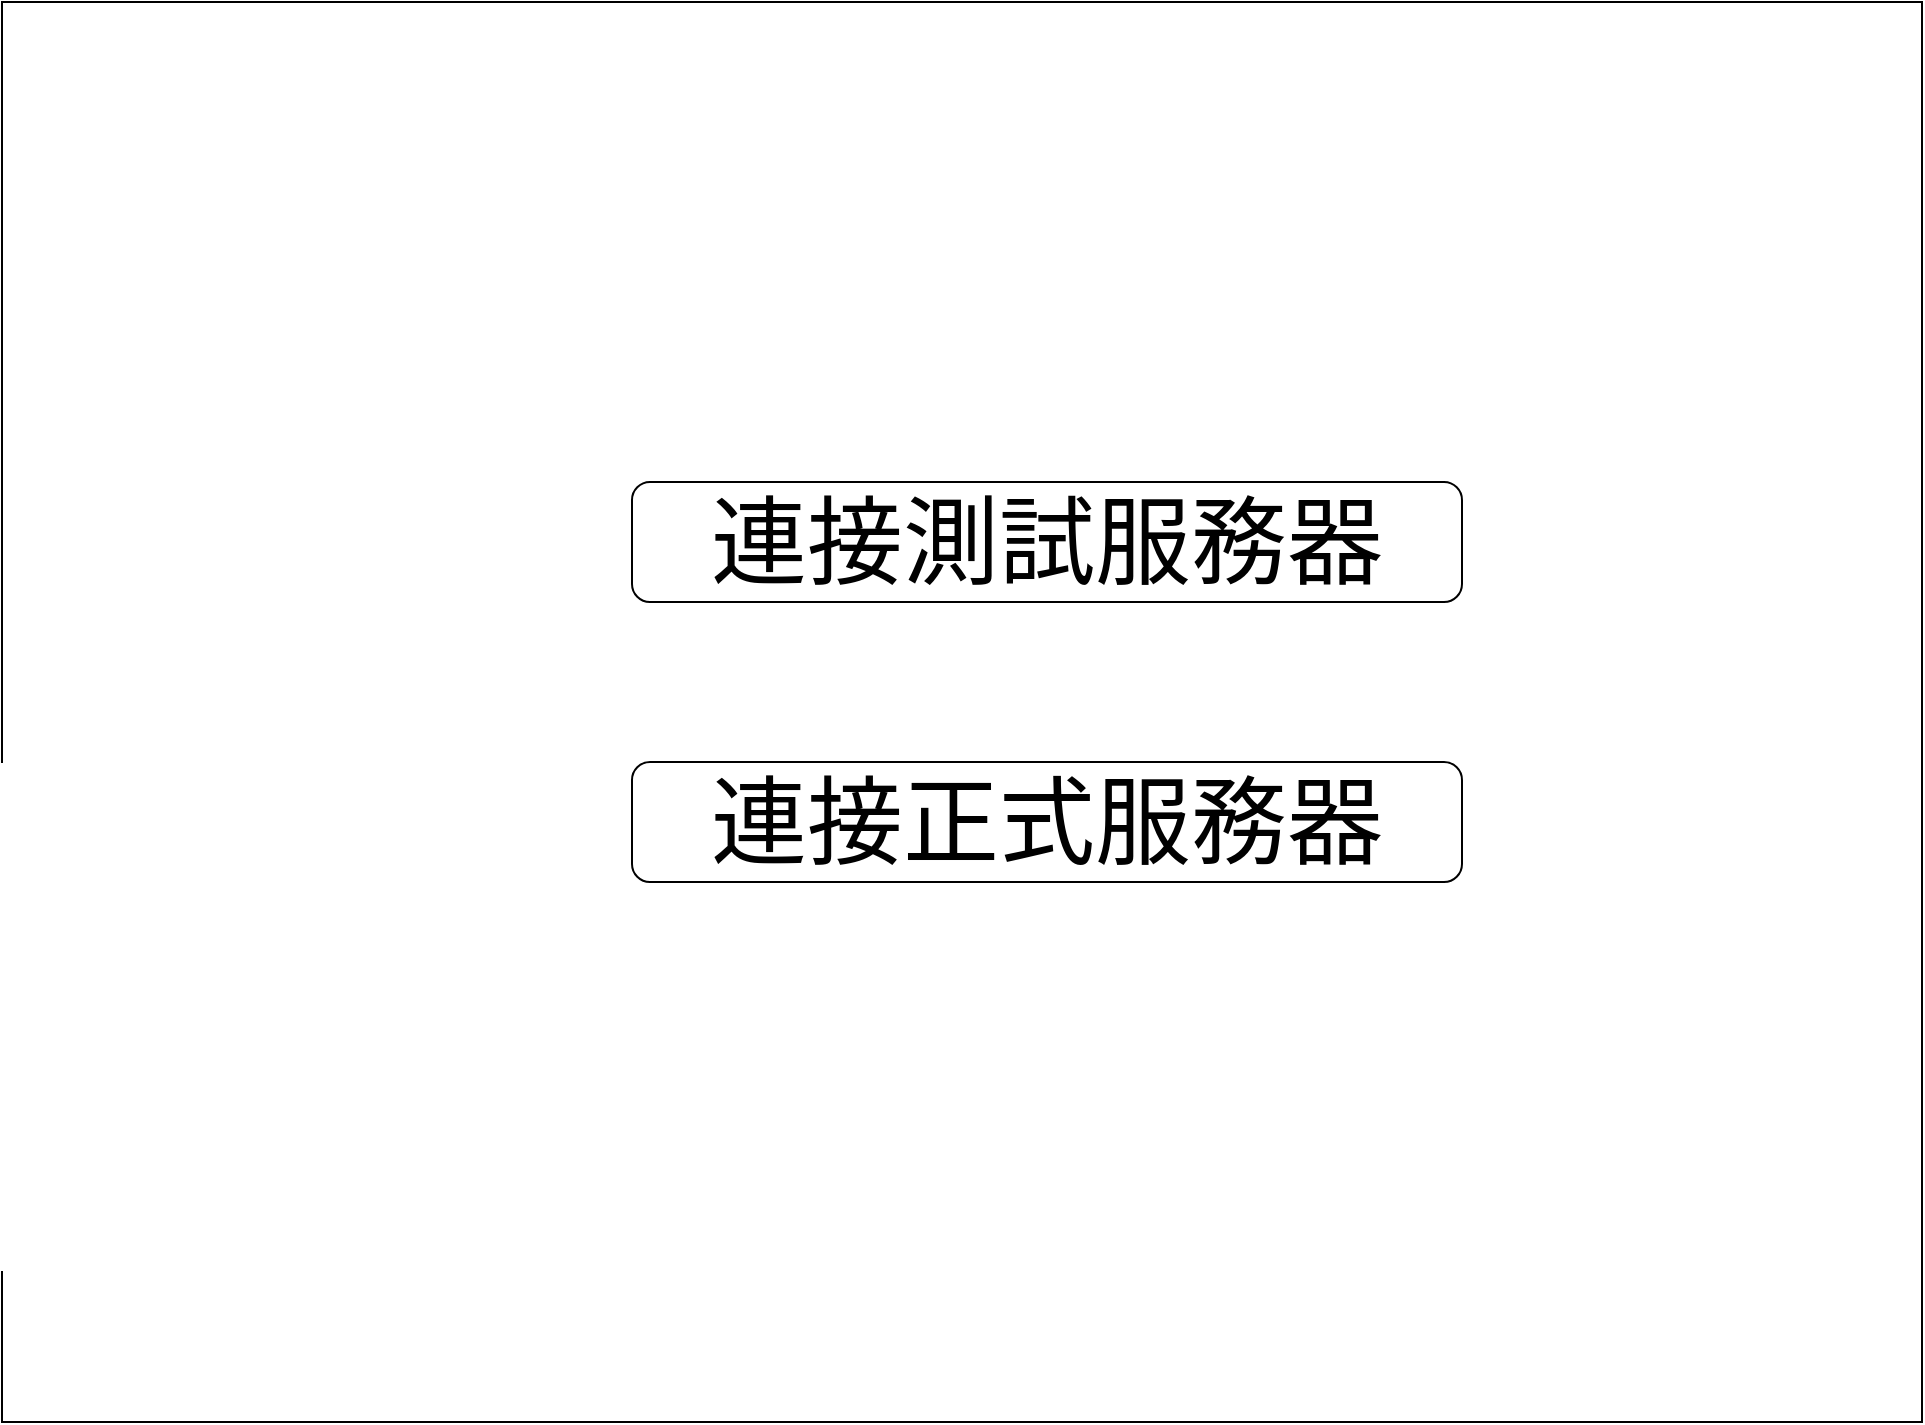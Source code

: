 <mxfile version="19.0.1" type="github" pages="4">
  <diagram id="Bbdv9YeGxL54_T4Fy8lq" name="Page-2">
    <mxGraphModel dx="2417" dy="712" grid="1" gridSize="10" guides="1" tooltips="1" connect="1" arrows="1" fold="1" page="1" pageScale="1" pageWidth="827" pageHeight="1169" math="0" shadow="0">
      <root>
        <mxCell id="0" />
        <mxCell id="1" parent="0" />
        <mxCell id="tpYlpwRIXDLrp4thxZ5S-1" value="" style="rounded=0;whiteSpace=wrap;html=1;" parent="1" vertex="1">
          <mxGeometry x="-400" y="10" width="960" height="710" as="geometry" />
        </mxCell>
        <UserObject label="連接測試服務器" id="tpYlpwRIXDLrp4thxZ5S-2">
          <mxCell style="rounded=1;whiteSpace=wrap;html=1;fontSize=48;" parent="1" vertex="1">
            <mxGeometry x="-85" y="250" width="415" height="60" as="geometry" />
          </mxCell>
        </UserObject>
        <UserObject label="連接正式服務器" link="data:page/id,SUjVGLZJdwDgN1-7lfVK" id="tpYlpwRIXDLrp4thxZ5S-3">
          <mxCell style="rounded=1;whiteSpace=wrap;html=1;fontSize=48;" parent="1" vertex="1">
            <mxGeometry x="-85" y="390" width="415" height="60" as="geometry" />
          </mxCell>
        </UserObject>
      </root>
    </mxGraphModel>
  </diagram>
  <diagram id="SUjVGLZJdwDgN1-7lfVK" name="Page-1">
    <mxGraphModel dx="1590" dy="712" grid="1" gridSize="10" guides="1" tooltips="1" connect="1" arrows="1" fold="1" page="1" pageScale="1" pageWidth="827" pageHeight="1169" math="0" shadow="0">
      <root>
        <mxCell id="0" />
        <mxCell id="1" parent="0" />
        <mxCell id="KKFR9cJwRMnsPI8i3_yQ-1" value="" style="rounded=0;whiteSpace=wrap;html=1;" parent="1" vertex="1">
          <mxGeometry x="50" y="40" width="1090" height="950" as="geometry" />
        </mxCell>
        <mxCell id="KKFR9cJwRMnsPI8i3_yQ-2" value="&lt;font style=&quot;font-size: 24px;&quot;&gt;導入文件&lt;/font&gt;" style="rounded=1;whiteSpace=wrap;html=1;" parent="1" vertex="1">
          <mxGeometry x="615" y="110" width="120" height="60" as="geometry" />
        </mxCell>
        <mxCell id="KKFR9cJwRMnsPI8i3_yQ-5" value="" style="shape=table;startSize=0;container=1;collapsible=0;childLayout=tableLayout;fontSize=24;" parent="1" vertex="1">
          <mxGeometry x="615" y="250" width="200" height="370" as="geometry" />
        </mxCell>
        <mxCell id="KKFR9cJwRMnsPI8i3_yQ-6" value="" style="shape=tableRow;horizontal=0;startSize=0;swimlaneHead=0;swimlaneBody=0;top=0;left=0;bottom=0;right=0;collapsible=0;dropTarget=0;fillColor=none;points=[[0,0.5],[1,0.5]];portConstraint=eastwest;fontSize=24;" parent="KKFR9cJwRMnsPI8i3_yQ-5" vertex="1">
          <mxGeometry width="200" height="93" as="geometry" />
        </mxCell>
        <mxCell id="KKFR9cJwRMnsPI8i3_yQ-7" value="path1" style="shape=partialRectangle;html=1;whiteSpace=wrap;connectable=0;overflow=hidden;fillColor=none;top=0;left=0;bottom=0;right=0;pointerEvents=1;fontSize=24;" parent="KKFR9cJwRMnsPI8i3_yQ-6" vertex="1">
          <mxGeometry width="200" height="93" as="geometry">
            <mxRectangle width="200" height="93" as="alternateBounds" />
          </mxGeometry>
        </mxCell>
        <mxCell id="KKFR9cJwRMnsPI8i3_yQ-8" value="" style="shape=tableRow;horizontal=0;startSize=0;swimlaneHead=0;swimlaneBody=0;top=0;left=0;bottom=0;right=0;collapsible=0;dropTarget=0;fillColor=none;points=[[0,0.5],[1,0.5]];portConstraint=eastwest;fontSize=24;" parent="KKFR9cJwRMnsPI8i3_yQ-5" vertex="1">
          <mxGeometry y="93" width="200" height="92" as="geometry" />
        </mxCell>
        <mxCell id="KKFR9cJwRMnsPI8i3_yQ-9" value="&lt;span style=&quot;&quot;&gt;path2&lt;/span&gt;" style="shape=partialRectangle;html=1;whiteSpace=wrap;connectable=0;overflow=hidden;fillColor=none;top=0;left=0;bottom=0;right=0;pointerEvents=1;fontSize=24;" parent="KKFR9cJwRMnsPI8i3_yQ-8" vertex="1">
          <mxGeometry width="200" height="92" as="geometry">
            <mxRectangle width="200" height="92" as="alternateBounds" />
          </mxGeometry>
        </mxCell>
        <mxCell id="KKFR9cJwRMnsPI8i3_yQ-10" value="" style="shape=tableRow;horizontal=0;startSize=0;swimlaneHead=0;swimlaneBody=0;top=0;left=0;bottom=0;right=0;collapsible=0;dropTarget=0;fillColor=none;points=[[0,0.5],[1,0.5]];portConstraint=eastwest;fontSize=24;" parent="KKFR9cJwRMnsPI8i3_yQ-5" vertex="1">
          <mxGeometry y="185" width="200" height="93" as="geometry" />
        </mxCell>
        <mxCell id="KKFR9cJwRMnsPI8i3_yQ-11" value="&lt;span style=&quot;&quot;&gt;path3&lt;br&gt;&lt;/span&gt;" style="shape=partialRectangle;html=1;whiteSpace=wrap;connectable=0;overflow=hidden;fillColor=none;top=0;left=0;bottom=0;right=0;pointerEvents=1;fontSize=24;" parent="KKFR9cJwRMnsPI8i3_yQ-10" vertex="1">
          <mxGeometry width="200" height="93" as="geometry">
            <mxRectangle width="200" height="93" as="alternateBounds" />
          </mxGeometry>
        </mxCell>
        <mxCell id="KKFR9cJwRMnsPI8i3_yQ-12" value="" style="shape=tableRow;horizontal=0;startSize=0;swimlaneHead=0;swimlaneBody=0;top=0;left=0;bottom=0;right=0;collapsible=0;dropTarget=0;fillColor=none;points=[[0,0.5],[1,0.5]];portConstraint=eastwest;fontSize=24;" parent="KKFR9cJwRMnsPI8i3_yQ-5" vertex="1">
          <mxGeometry y="278" width="200" height="92" as="geometry" />
        </mxCell>
        <mxCell id="KKFR9cJwRMnsPI8i3_yQ-13" value="&lt;span style=&quot;&quot;&gt;path4&lt;/span&gt;" style="shape=partialRectangle;html=1;whiteSpace=wrap;connectable=0;overflow=hidden;fillColor=none;top=0;left=0;bottom=0;right=0;pointerEvents=1;fontSize=24;" parent="KKFR9cJwRMnsPI8i3_yQ-12" vertex="1">
          <mxGeometry width="200" height="92" as="geometry">
            <mxRectangle width="200" height="92" as="alternateBounds" />
          </mxGeometry>
        </mxCell>
        <mxCell id="KKFR9cJwRMnsPI8i3_yQ-15" value="公棚" style="rounded=1;whiteSpace=wrap;html=1;fontSize=24;" parent="1" vertex="1">
          <mxGeometry x="80" y="100" width="240" height="60" as="geometry" />
        </mxCell>
        <mxCell id="KKFR9cJwRMnsPI8i3_yQ-16" value="" style="shape=table;startSize=0;container=1;collapsible=0;childLayout=tableLayout;fontSize=24;" parent="1" vertex="1">
          <mxGeometry x="80" y="250" width="240" height="380" as="geometry" />
        </mxCell>
        <mxCell id="KKFR9cJwRMnsPI8i3_yQ-17" value="" style="shape=tableRow;horizontal=0;startSize=0;swimlaneHead=0;swimlaneBody=0;top=0;left=0;bottom=0;right=0;collapsible=0;dropTarget=0;fillColor=none;points=[[0,0.5],[1,0.5]];portConstraint=eastwest;fontSize=24;" parent="KKFR9cJwRMnsPI8i3_yQ-16" vertex="1">
          <mxGeometry width="240" height="95" as="geometry" />
        </mxCell>
        <mxCell id="KKFR9cJwRMnsPI8i3_yQ-18" value="oldpath1" style="shape=partialRectangle;html=1;whiteSpace=wrap;connectable=0;overflow=hidden;fillColor=none;top=0;left=0;bottom=0;right=0;pointerEvents=1;fontSize=24;" parent="KKFR9cJwRMnsPI8i3_yQ-17" vertex="1">
          <mxGeometry width="240" height="95" as="geometry">
            <mxRectangle width="240" height="95" as="alternateBounds" />
          </mxGeometry>
        </mxCell>
        <mxCell id="KKFR9cJwRMnsPI8i3_yQ-19" value="" style="shape=tableRow;horizontal=0;startSize=0;swimlaneHead=0;swimlaneBody=0;top=0;left=0;bottom=0;right=0;collapsible=0;dropTarget=0;fillColor=none;points=[[0,0.5],[1,0.5]];portConstraint=eastwest;fontSize=24;" parent="KKFR9cJwRMnsPI8i3_yQ-16" vertex="1">
          <mxGeometry y="95" width="240" height="95" as="geometry" />
        </mxCell>
        <mxCell id="KKFR9cJwRMnsPI8i3_yQ-20" value="&lt;span style=&quot;&quot;&gt;oldpath2&lt;/span&gt;" style="shape=partialRectangle;html=1;whiteSpace=wrap;connectable=0;overflow=hidden;fillColor=none;top=0;left=0;bottom=0;right=0;pointerEvents=1;fontSize=24;" parent="KKFR9cJwRMnsPI8i3_yQ-19" vertex="1">
          <mxGeometry width="240" height="95" as="geometry">
            <mxRectangle width="240" height="95" as="alternateBounds" />
          </mxGeometry>
        </mxCell>
        <mxCell id="KKFR9cJwRMnsPI8i3_yQ-21" value="" style="shape=tableRow;horizontal=0;startSize=0;swimlaneHead=0;swimlaneBody=0;top=0;left=0;bottom=0;right=0;collapsible=0;dropTarget=0;fillColor=none;points=[[0,0.5],[1,0.5]];portConstraint=eastwest;fontSize=24;" parent="KKFR9cJwRMnsPI8i3_yQ-16" vertex="1">
          <mxGeometry y="190" width="240" height="95" as="geometry" />
        </mxCell>
        <mxCell id="KKFR9cJwRMnsPI8i3_yQ-22" value="&lt;span style=&quot;&quot;&gt;oldpath3&lt;/span&gt;" style="shape=partialRectangle;html=1;whiteSpace=wrap;connectable=0;overflow=hidden;fillColor=none;top=0;left=0;bottom=0;right=0;pointerEvents=1;fontSize=24;" parent="KKFR9cJwRMnsPI8i3_yQ-21" vertex="1">
          <mxGeometry width="240" height="95" as="geometry">
            <mxRectangle width="240" height="95" as="alternateBounds" />
          </mxGeometry>
        </mxCell>
        <mxCell id="KKFR9cJwRMnsPI8i3_yQ-23" value="" style="shape=tableRow;horizontal=0;startSize=0;swimlaneHead=0;swimlaneBody=0;top=0;left=0;bottom=0;right=0;collapsible=0;dropTarget=0;fillColor=none;points=[[0,0.5],[1,0.5]];portConstraint=eastwest;fontSize=24;" parent="KKFR9cJwRMnsPI8i3_yQ-16" vertex="1">
          <mxGeometry y="285" width="240" height="95" as="geometry" />
        </mxCell>
        <mxCell id="KKFR9cJwRMnsPI8i3_yQ-24" value="&lt;span style=&quot;&quot;&gt;oldpath4&lt;/span&gt;" style="shape=partialRectangle;html=1;whiteSpace=wrap;connectable=0;overflow=hidden;fillColor=none;top=0;left=0;bottom=0;right=0;pointerEvents=1;fontSize=24;" parent="KKFR9cJwRMnsPI8i3_yQ-23" vertex="1">
          <mxGeometry width="240" height="95" as="geometry">
            <mxRectangle width="240" height="95" as="alternateBounds" />
          </mxGeometry>
        </mxCell>
        <mxCell id="KKFR9cJwRMnsPI8i3_yQ-25" value="插入" style="rounded=1;whiteSpace=wrap;html=1;fontSize=24;" parent="1" vertex="1">
          <mxGeometry x="390" y="555" width="120" height="60" as="geometry" />
        </mxCell>
        <mxCell id="KKFR9cJwRMnsPI8i3_yQ-26" value="刪除" style="rounded=1;whiteSpace=wrap;html=1;fontSize=24;" parent="1" vertex="1">
          <mxGeometry x="390" y="460" width="120" height="60" as="geometry" />
        </mxCell>
        <mxCell id="KKFR9cJwRMnsPI8i3_yQ-27" value="刪除公棚" style="rounded=1;whiteSpace=wrap;html=1;fontSize=24;" parent="1" vertex="1">
          <mxGeometry x="80" y="170" width="120" height="60" as="geometry" />
        </mxCell>
        <mxCell id="KKFR9cJwRMnsPI8i3_yQ-29" value="修改人" style="rounded=0;whiteSpace=wrap;html=1;fontSize=24;" parent="1" vertex="1">
          <mxGeometry x="80" y="650" width="190" height="60" as="geometry" />
        </mxCell>
        <mxCell id="OaRFJk9fQ_TJpICYiU1D-1" value="&lt;font style=&quot;font-size: 24px;&quot;&gt;修改名字&lt;/font&gt;" style="rounded=0;whiteSpace=wrap;html=1;" parent="1" vertex="1">
          <mxGeometry x="840" y="250" width="220" height="60" as="geometry" />
        </mxCell>
        <mxCell id="OaRFJk9fQ_TJpICYiU1D-2" value="新增前綴" style="rounded=1;whiteSpace=wrap;html=1;fontSize=24;" parent="1" vertex="1">
          <mxGeometry x="840" y="330" width="100" height="60" as="geometry" />
        </mxCell>
        <mxCell id="OaRFJk9fQ_TJpICYiU1D-3" value="新增後綴" style="rounded=1;whiteSpace=wrap;html=1;fontSize=24;" parent="1" vertex="1">
          <mxGeometry x="950" y="330" width="120" height="60" as="geometry" />
        </mxCell>
        <mxCell id="O1aJg7r4H6-Ohlm1rsXm-1" value="&lt;font style=&quot;font-size: 24px;&quot;&gt;搜索路徑&lt;/font&gt;" style="rounded=0;whiteSpace=wrap;html=1;" parent="1" vertex="1">
          <mxGeometry x="840" y="450" width="245" height="60" as="geometry" />
        </mxCell>
        <mxCell id="O1aJg7r4H6-Ohlm1rsXm-2" value="&lt;font style=&quot;font-size: 24px;&quot;&gt;間隔符&lt;/font&gt;" style="rounded=0;whiteSpace=wrap;html=1;" parent="1" vertex="1">
          <mxGeometry x="840" y="520" width="85" height="60" as="geometry" />
        </mxCell>
        <mxCell id="O1aJg7r4H6-Ohlm1rsXm-3" value="搜索" style="rounded=1;whiteSpace=wrap;html=1;fontSize=24;" parent="1" vertex="1">
          <mxGeometry x="950" y="520" width="120" height="60" as="geometry" />
        </mxCell>
        <mxCell id="O1aJg7r4H6-Ohlm1rsXm-4" value="&lt;font style=&quot;font-size: 24px;&quot;&gt;搜索路徑&lt;/font&gt;" style="rounded=0;whiteSpace=wrap;html=1;" parent="1" vertex="1">
          <mxGeometry x="330" y="250" width="245" height="60" as="geometry" />
        </mxCell>
        <mxCell id="O1aJg7r4H6-Ohlm1rsXm-5" value="&lt;font style=&quot;font-size: 24px;&quot;&gt;間隔符&lt;/font&gt;" style="rounded=0;whiteSpace=wrap;html=1;" parent="1" vertex="1">
          <mxGeometry x="330" y="320" width="85" height="60" as="geometry" />
        </mxCell>
        <mxCell id="O1aJg7r4H6-Ohlm1rsXm-6" value="搜索" style="rounded=1;whiteSpace=wrap;html=1;fontSize=24;" parent="1" vertex="1">
          <mxGeometry x="440" y="320" width="120" height="60" as="geometry" />
        </mxCell>
        <mxCell id="2X-hTSzbvfUWBE6KHMRb-1" value="&lt;font style=&quot;font-size: 24px;&quot;&gt;展示路徑&lt;/font&gt;" style="rounded=1;whiteSpace=wrap;html=1;fontSize=36;" vertex="1" parent="1">
          <mxGeometry x="840" y="650" width="120" height="60" as="geometry" />
        </mxCell>
        <mxCell id="ZVfqMEbXEOwHbfPLu8ht-1" value="輸入公棚名字" style="rounded=1;whiteSpace=wrap;html=1;fontSize=24;" vertex="1" parent="1">
          <mxGeometry x="354" y="100" width="176" height="60" as="geometry" />
        </mxCell>
        <mxCell id="ZVfqMEbXEOwHbfPLu8ht-2" value="新增公棚" style="rounded=1;whiteSpace=wrap;html=1;fontSize=24;" vertex="1" parent="1">
          <mxGeometry x="354" y="170" width="176" height="60" as="geometry" />
        </mxCell>
      </root>
    </mxGraphModel>
  </diagram>
  <diagram id="eeXQAmZnPRksA3tLIh5N" name="gpx數據拆分功能設計">
    <mxGraphModel dx="2417" dy="773" grid="1" gridSize="10" guides="1" tooltips="1" connect="1" arrows="1" fold="1" page="1" pageScale="1" pageWidth="827" pageHeight="1169" math="0" shadow="0">
      <root>
        <mxCell id="0" />
        <mxCell id="1" parent="0" />
        <mxCell id="P1gXJV4da1r9x8YJj-Z2-2" value="" style="rounded=0;whiteSpace=wrap;html=1;" vertex="1" parent="1">
          <mxGeometry x="-90" y="80" width="570" height="260" as="geometry" />
        </mxCell>
        <mxCell id="P1gXJV4da1r9x8YJj-Z2-4" value="link_db.html" style="text;html=1;strokeColor=none;fillColor=none;align=center;verticalAlign=middle;whiteSpace=wrap;rounded=0;fontSize=36;" vertex="1" parent="1">
          <mxGeometry x="79" y="80" width="210" height="30" as="geometry" />
        </mxCell>
        <mxCell id="P1gXJV4da1r9x8YJj-Z2-5" value="" style="rounded=0;whiteSpace=wrap;html=1;fontSize=36;" vertex="1" parent="1">
          <mxGeometry x="-100" y="490" width="720" height="190" as="geometry" />
        </mxCell>
        <mxCell id="P1gXJV4da1r9x8YJj-Z2-6" value="views.py" style="text;html=1;strokeColor=none;fillColor=none;align=center;verticalAlign=middle;whiteSpace=wrap;rounded=0;fontSize=36;" vertex="1" parent="1">
          <mxGeometry x="155" y="490" width="210" height="30" as="geometry" />
        </mxCell>
        <mxCell id="P1gXJV4da1r9x8YJj-Z2-7" value="&lt;span style=&quot;&quot;&gt;pathName：path_originLine&amp;nbsp;&lt;/span&gt;" style="rounded=0;whiteSpace=wrap;html=1;fontSize=36;" vertex="1" parent="1">
          <mxGeometry x="-65" y="150" width="520" height="60" as="geometry" />
        </mxCell>
        <mxCell id="P1gXJV4da1r9x8YJj-Z2-9" value="decodePathOriginLine_toPathPolygon" style="rounded=1;whiteSpace=wrap;html=1;fontSize=36;" vertex="1" parent="1">
          <mxGeometry x="-50" y="560" width="650" height="60" as="geometry" />
        </mxCell>
        <mxCell id="P1gXJV4da1r9x8YJj-Z2-12" value="" style="endArrow=classic;html=1;rounded=0;fontSize=36;exitX=0;exitY=0.5;exitDx=0;exitDy=0;entryX=0;entryY=0.5;entryDx=0;entryDy=0;" edge="1" parent="1" source="P1gXJV4da1r9x8YJj-Z2-2" target="P1gXJV4da1r9x8YJj-Z2-5">
          <mxGeometry width="50" height="50" relative="1" as="geometry">
            <mxPoint x="390" y="470" as="sourcePoint" />
            <mxPoint x="440" y="420" as="targetPoint" />
            <Array as="points">
              <mxPoint x="-340" y="290" />
              <mxPoint x="-340" y="580" />
            </Array>
          </mxGeometry>
        </mxCell>
        <mxCell id="P1gXJV4da1r9x8YJj-Z2-13" value="pathLine" style="rounded=1;whiteSpace=wrap;html=1;fontSize=36;" vertex="1" parent="1">
          <mxGeometry x="-420" y="380" width="140" height="60" as="geometry" />
        </mxCell>
        <mxCell id="P1gXJV4da1r9x8YJj-Z2-14" value="" style="endArrow=classic;html=1;rounded=0;fontSize=36;exitX=0;exitY=0.25;exitDx=0;exitDy=0;entryX=0;entryY=0.75;entryDx=0;entryDy=0;" edge="1" parent="1" source="P1gXJV4da1r9x8YJj-Z2-5" target="P1gXJV4da1r9x8YJj-Z2-2">
          <mxGeometry width="50" height="50" relative="1" as="geometry">
            <mxPoint y="470" as="sourcePoint" />
            <mxPoint x="-130" y="380" as="targetPoint" />
            <Array as="points">
              <mxPoint x="-180" y="530" />
              <mxPoint x="-180" y="340" />
            </Array>
          </mxGeometry>
        </mxCell>
        <mxCell id="P1gXJV4da1r9x8YJj-Z2-15" value="polyGon" style="rounded=1;whiteSpace=wrap;html=1;fontSize=36;" vertex="1" parent="1">
          <mxGeometry x="-240" y="380" width="150" height="60" as="geometry" />
        </mxCell>
        <mxCell id="P1gXJV4da1r9x8YJj-Z2-17" value="pathManager" style="rounded=1;whiteSpace=wrap;html=1;fontSize=36;" vertex="1" parent="1">
          <mxGeometry x="47.5" y="250" width="295" height="60" as="geometry" />
        </mxCell>
        <mxCell id="P1gXJV4da1r9x8YJj-Z2-18" value="" style="endArrow=none;dashed=1;html=1;dashPattern=1 3;strokeWidth=2;rounded=0;fontSize=36;exitX=0;exitY=0.75;exitDx=0;exitDy=0;entryX=0;entryY=0.5;entryDx=0;entryDy=0;" edge="1" parent="1" source="P1gXJV4da1r9x8YJj-Z2-2" target="P1gXJV4da1r9x8YJj-Z2-17">
          <mxGeometry width="50" height="50" relative="1" as="geometry">
            <mxPoint y="420" as="sourcePoint" />
            <mxPoint x="50" y="370" as="targetPoint" />
          </mxGeometry>
        </mxCell>
        <mxCell id="P1gXJV4da1r9x8YJj-Z2-19" value="" style="rounded=0;whiteSpace=wrap;html=1;fontSize=36;" vertex="1" parent="1">
          <mxGeometry x="-100" y="760" width="720" height="200" as="geometry" />
        </mxCell>
        <mxCell id="P1gXJV4da1r9x8YJj-Z2-20" value="gpxManagement.py" style="text;html=1;strokeColor=none;fillColor=none;align=center;verticalAlign=middle;whiteSpace=wrap;rounded=0;fontSize=36;" vertex="1" parent="1">
          <mxGeometry x="170" y="760" width="210" height="30" as="geometry" />
        </mxCell>
        <mxCell id="P1gXJV4da1r9x8YJj-Z2-21" value="decodePathOriginLine_toPathPolygon" style="rounded=1;whiteSpace=wrap;html=1;fontSize=36;" vertex="1" parent="1">
          <mxGeometry x="-50" y="820" width="650" height="60" as="geometry" />
        </mxCell>
        <mxCell id="P1gXJV4da1r9x8YJj-Z2-26" value="" style="endArrow=none;dashed=1;html=1;dashPattern=1 3;strokeWidth=2;rounded=0;fontSize=36;exitX=0.5;exitY=0;exitDx=0;exitDy=0;entryX=0.521;entryY=0.995;entryDx=0;entryDy=0;entryPerimeter=0;" edge="1" parent="1" source="P1gXJV4da1r9x8YJj-Z2-20" target="P1gXJV4da1r9x8YJj-Z2-5">
          <mxGeometry width="50" height="50" relative="1" as="geometry">
            <mxPoint y="840" as="sourcePoint" />
            <mxPoint x="50" y="790" as="targetPoint" />
          </mxGeometry>
        </mxCell>
      </root>
    </mxGraphModel>
  </diagram>
  <diagram id="DIyxJ5LuHT3VWaVP-xe5" name="彈窗地圖">
    <mxGraphModel dx="1590" dy="712" grid="1" gridSize="10" guides="1" tooltips="1" connect="1" arrows="1" fold="1" page="1" pageScale="1" pageWidth="827" pageHeight="1169" math="0" shadow="0">
      <root>
        <mxCell id="0" />
        <mxCell id="1" parent="0" />
        <mxCell id="YljkwmdpbvnUHI3N9CCL-1" value="" style="rounded=0;whiteSpace=wrap;html=1;fontSize=36;" vertex="1" parent="1">
          <mxGeometry x="90" y="60" width="280" height="310" as="geometry" />
        </mxCell>
        <mxCell id="YljkwmdpbvnUHI3N9CCL-2" value="link_db.html" style="text;html=1;strokeColor=none;fillColor=none;align=center;verticalAlign=middle;whiteSpace=wrap;rounded=0;fontSize=36;" vertex="1" parent="1">
          <mxGeometry x="205" y="70" width="60" height="30" as="geometry" />
        </mxCell>
        <mxCell id="YljkwmdpbvnUHI3N9CCL-3" value="btn_map" style="rounded=1;whiteSpace=wrap;html=1;fontSize=36;" vertex="1" parent="1">
          <mxGeometry x="150" y="140" width="160" height="60" as="geometry" />
        </mxCell>
        <mxCell id="YljkwmdpbvnUHI3N9CCL-4" value="path,polygon" style="rounded=0;whiteSpace=wrap;html=1;fontSize=36;" vertex="1" parent="1">
          <mxGeometry x="130" y="240" width="210" height="80" as="geometry" />
        </mxCell>
        <mxCell id="YljkwmdpbvnUHI3N9CCL-5" value="" style="rounded=0;whiteSpace=wrap;html=1;fontSize=36;" vertex="1" parent="1">
          <mxGeometry x="390" y="480" width="300" height="240" as="geometry" />
        </mxCell>
        <mxCell id="YljkwmdpbvnUHI3N9CCL-6" value="" style="endArrow=classic;html=1;rounded=0;fontSize=36;exitX=0.5;exitY=1;exitDx=0;exitDy=0;entryX=0.5;entryY=0;entryDx=0;entryDy=0;" edge="1" parent="1" source="YljkwmdpbvnUHI3N9CCL-1" target="YljkwmdpbvnUHI3N9CCL-5">
          <mxGeometry width="50" height="50" relative="1" as="geometry">
            <mxPoint x="390" y="530" as="sourcePoint" />
            <mxPoint x="440" y="480" as="targetPoint" />
          </mxGeometry>
        </mxCell>
        <mxCell id="YljkwmdpbvnUHI3N9CCL-7" value="views.py" style="text;html=1;strokeColor=none;fillColor=none;align=center;verticalAlign=middle;whiteSpace=wrap;rounded=0;fontSize=36;" vertex="1" parent="1">
          <mxGeometry x="480" y="480" width="100" height="30" as="geometry" />
        </mxCell>
        <mxCell id="YljkwmdpbvnUHI3N9CCL-8" value="make html" style="rounded=1;whiteSpace=wrap;html=1;fontSize=36;" vertex="1" parent="1">
          <mxGeometry x="414" y="570" width="246" height="80" as="geometry" />
        </mxCell>
        <mxCell id="YljkwmdpbvnUHI3N9CCL-9" value="" style="rounded=0;whiteSpace=wrap;html=1;fontSize=36;" vertex="1" parent="1">
          <mxGeometry x="620" y="70" width="360" height="300" as="geometry" />
        </mxCell>
        <mxCell id="YljkwmdpbvnUHI3N9CCL-10" value="show_map.html" style="text;html=1;strokeColor=none;fillColor=none;align=center;verticalAlign=middle;whiteSpace=wrap;rounded=0;fontSize=36;" vertex="1" parent="1">
          <mxGeometry x="770" y="70" width="60" height="30" as="geometry" />
        </mxCell>
        <mxCell id="YljkwmdpbvnUHI3N9CCL-13" value="draw path&lt;br&gt;draw polygon" style="rounded=1;whiteSpace=wrap;html=1;fontSize=36;" vertex="1" parent="1">
          <mxGeometry x="660" y="150" width="270" height="140" as="geometry" />
        </mxCell>
      </root>
    </mxGraphModel>
  </diagram>
</mxfile>
